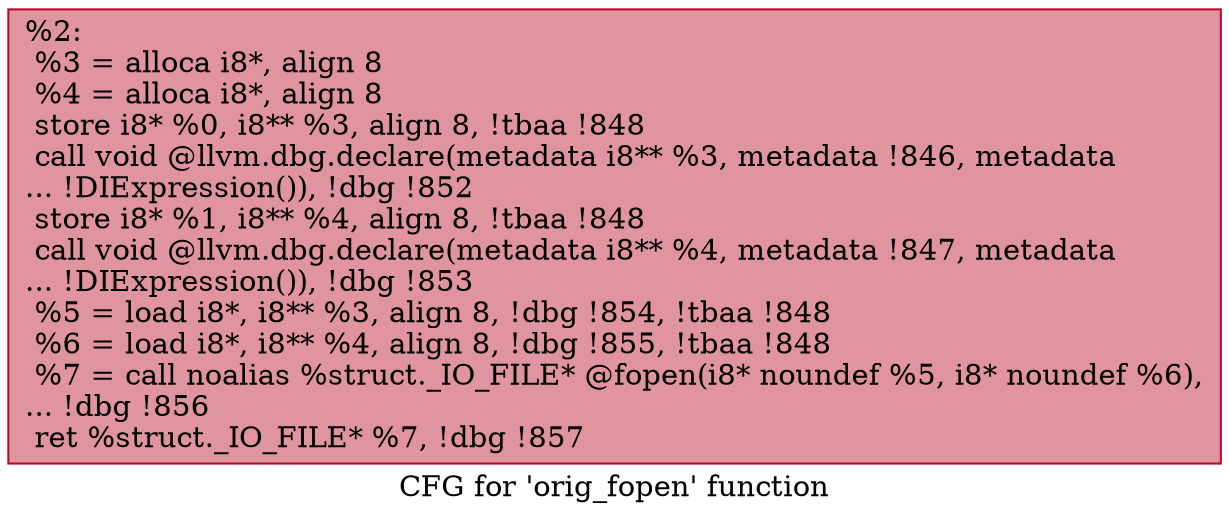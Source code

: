 digraph "CFG for 'orig_fopen' function" {
	label="CFG for 'orig_fopen' function";

	Node0xfc7570 [shape=record,color="#b70d28ff", style=filled, fillcolor="#b70d2870",label="{%2:\l  %3 = alloca i8*, align 8\l  %4 = alloca i8*, align 8\l  store i8* %0, i8** %3, align 8, !tbaa !848\l  call void @llvm.dbg.declare(metadata i8** %3, metadata !846, metadata\l... !DIExpression()), !dbg !852\l  store i8* %1, i8** %4, align 8, !tbaa !848\l  call void @llvm.dbg.declare(metadata i8** %4, metadata !847, metadata\l... !DIExpression()), !dbg !853\l  %5 = load i8*, i8** %3, align 8, !dbg !854, !tbaa !848\l  %6 = load i8*, i8** %4, align 8, !dbg !855, !tbaa !848\l  %7 = call noalias %struct._IO_FILE* @fopen(i8* noundef %5, i8* noundef %6),\l... !dbg !856\l  ret %struct._IO_FILE* %7, !dbg !857\l}"];
}
